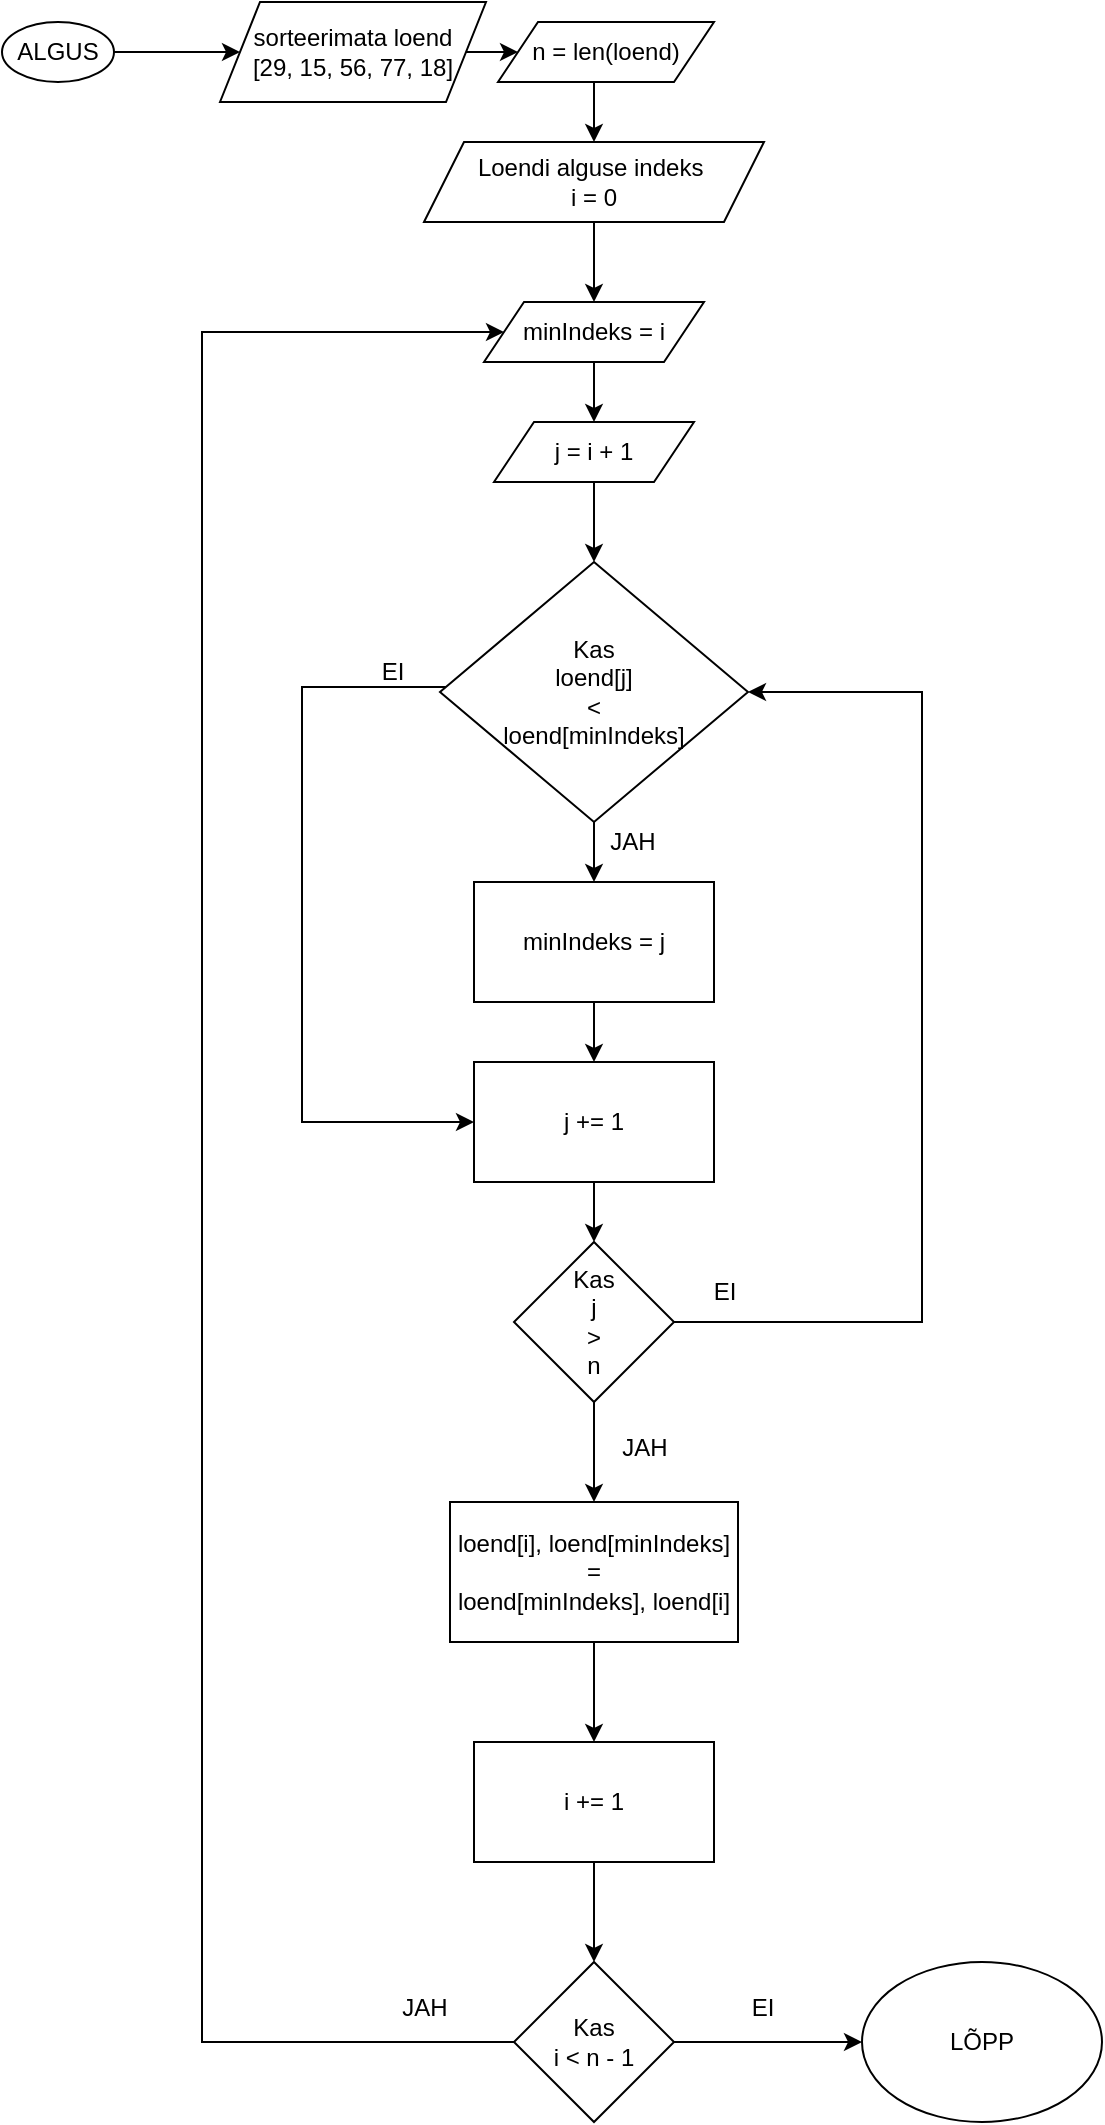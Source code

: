 <mxfile version="22.0.8" type="device">
  <diagram name="Leht-1" id="TZ58gyXaVyAIwKIcmgxT">
    <mxGraphModel dx="956" dy="500" grid="1" gridSize="10" guides="1" tooltips="1" connect="1" arrows="1" fold="1" page="1" pageScale="1" pageWidth="827" pageHeight="1169" math="0" shadow="0">
      <root>
        <mxCell id="0" />
        <mxCell id="1" parent="0" />
        <mxCell id="-A0ZZcAom3NnqgYLHM1k-38" style="edgeStyle=orthogonalEdgeStyle;rounded=0;orthogonalLoop=1;jettySize=auto;html=1;" edge="1" parent="1" source="-A0ZZcAom3NnqgYLHM1k-1" target="-A0ZZcAom3NnqgYLHM1k-3">
          <mxGeometry relative="1" as="geometry" />
        </mxCell>
        <mxCell id="-A0ZZcAom3NnqgYLHM1k-1" value="ALGUS" style="ellipse;whiteSpace=wrap;html=1;" vertex="1" parent="1">
          <mxGeometry x="20" y="50" width="56" height="30" as="geometry" />
        </mxCell>
        <mxCell id="-A0ZZcAom3NnqgYLHM1k-39" style="edgeStyle=orthogonalEdgeStyle;rounded=0;orthogonalLoop=1;jettySize=auto;html=1;exitX=1;exitY=0.5;exitDx=0;exitDy=0;entryX=0;entryY=0.5;entryDx=0;entryDy=0;" edge="1" parent="1" source="-A0ZZcAom3NnqgYLHM1k-3" target="-A0ZZcAom3NnqgYLHM1k-13">
          <mxGeometry relative="1" as="geometry" />
        </mxCell>
        <mxCell id="-A0ZZcAom3NnqgYLHM1k-3" value="sorteerimata loend&lt;br&gt;[29, 15, 56, 77, 18]" style="shape=parallelogram;perimeter=parallelogramPerimeter;whiteSpace=wrap;html=1;fixedSize=1;" vertex="1" parent="1">
          <mxGeometry x="129" y="40" width="133" height="50" as="geometry" />
        </mxCell>
        <mxCell id="-A0ZZcAom3NnqgYLHM1k-40" style="edgeStyle=orthogonalEdgeStyle;rounded=0;orthogonalLoop=1;jettySize=auto;html=1;entryX=0.5;entryY=0;entryDx=0;entryDy=0;" edge="1" parent="1" source="-A0ZZcAom3NnqgYLHM1k-13" target="-A0ZZcAom3NnqgYLHM1k-14">
          <mxGeometry relative="1" as="geometry">
            <Array as="points">
              <mxPoint x="316" y="90" />
              <mxPoint x="316" y="90" />
            </Array>
          </mxGeometry>
        </mxCell>
        <mxCell id="-A0ZZcAom3NnqgYLHM1k-13" value="n = len(loend)" style="shape=parallelogram;perimeter=parallelogramPerimeter;whiteSpace=wrap;html=1;fixedSize=1;" vertex="1" parent="1">
          <mxGeometry x="268" y="50" width="108" height="30" as="geometry" />
        </mxCell>
        <mxCell id="-A0ZZcAom3NnqgYLHM1k-41" style="edgeStyle=orthogonalEdgeStyle;rounded=0;orthogonalLoop=1;jettySize=auto;html=1;entryX=0.5;entryY=0;entryDx=0;entryDy=0;" edge="1" parent="1" source="-A0ZZcAom3NnqgYLHM1k-14" target="-A0ZZcAom3NnqgYLHM1k-15">
          <mxGeometry relative="1" as="geometry" />
        </mxCell>
        <mxCell id="-A0ZZcAom3NnqgYLHM1k-14" value="Loendi alguse indeks&amp;nbsp;&lt;br&gt;i = 0" style="shape=parallelogram;perimeter=parallelogramPerimeter;whiteSpace=wrap;html=1;fixedSize=1;" vertex="1" parent="1">
          <mxGeometry x="231" y="110" width="170" height="40" as="geometry" />
        </mxCell>
        <mxCell id="-A0ZZcAom3NnqgYLHM1k-42" style="edgeStyle=orthogonalEdgeStyle;rounded=0;orthogonalLoop=1;jettySize=auto;html=1;entryX=0.5;entryY=0;entryDx=0;entryDy=0;" edge="1" parent="1" source="-A0ZZcAom3NnqgYLHM1k-15" target="-A0ZZcAom3NnqgYLHM1k-16">
          <mxGeometry relative="1" as="geometry" />
        </mxCell>
        <mxCell id="-A0ZZcAom3NnqgYLHM1k-15" value="minIndeks = i" style="shape=parallelogram;perimeter=parallelogramPerimeter;whiteSpace=wrap;html=1;fixedSize=1;" vertex="1" parent="1">
          <mxGeometry x="261" y="190" width="110" height="30" as="geometry" />
        </mxCell>
        <mxCell id="-A0ZZcAom3NnqgYLHM1k-43" style="edgeStyle=orthogonalEdgeStyle;rounded=0;orthogonalLoop=1;jettySize=auto;html=1;entryX=0.5;entryY=0;entryDx=0;entryDy=0;" edge="1" parent="1" source="-A0ZZcAom3NnqgYLHM1k-16" target="-A0ZZcAom3NnqgYLHM1k-17">
          <mxGeometry relative="1" as="geometry" />
        </mxCell>
        <mxCell id="-A0ZZcAom3NnqgYLHM1k-16" value="j = i + 1" style="shape=parallelogram;perimeter=parallelogramPerimeter;whiteSpace=wrap;html=1;fixedSize=1;" vertex="1" parent="1">
          <mxGeometry x="266" y="250" width="100" height="30" as="geometry" />
        </mxCell>
        <mxCell id="-A0ZZcAom3NnqgYLHM1k-20" style="edgeStyle=orthogonalEdgeStyle;rounded=0;orthogonalLoop=1;jettySize=auto;html=1;entryX=0;entryY=0.5;entryDx=0;entryDy=0;" edge="1" parent="1" source="-A0ZZcAom3NnqgYLHM1k-17" target="-A0ZZcAom3NnqgYLHM1k-19">
          <mxGeometry relative="1" as="geometry">
            <Array as="points">
              <mxPoint x="170" y="382.5" />
              <mxPoint x="170" y="600" />
            </Array>
          </mxGeometry>
        </mxCell>
        <mxCell id="-A0ZZcAom3NnqgYLHM1k-22" style="edgeStyle=orthogonalEdgeStyle;rounded=0;orthogonalLoop=1;jettySize=auto;html=1;entryX=0.5;entryY=0;entryDx=0;entryDy=0;" edge="1" parent="1" source="-A0ZZcAom3NnqgYLHM1k-17" target="-A0ZZcAom3NnqgYLHM1k-18">
          <mxGeometry relative="1" as="geometry" />
        </mxCell>
        <mxCell id="-A0ZZcAom3NnqgYLHM1k-17" value="Kas&lt;br&gt;loend[j]&lt;br&gt;&amp;lt;&lt;br&gt;loend[minIndeks]" style="rhombus;whiteSpace=wrap;html=1;" vertex="1" parent="1">
          <mxGeometry x="239" y="320" width="154" height="130" as="geometry" />
        </mxCell>
        <mxCell id="-A0ZZcAom3NnqgYLHM1k-24" style="edgeStyle=orthogonalEdgeStyle;rounded=0;orthogonalLoop=1;jettySize=auto;html=1;entryX=0.5;entryY=0;entryDx=0;entryDy=0;" edge="1" parent="1" source="-A0ZZcAom3NnqgYLHM1k-18" target="-A0ZZcAom3NnqgYLHM1k-19">
          <mxGeometry relative="1" as="geometry" />
        </mxCell>
        <mxCell id="-A0ZZcAom3NnqgYLHM1k-18" value="minIndeks = j" style="rounded=0;whiteSpace=wrap;html=1;" vertex="1" parent="1">
          <mxGeometry x="256" y="480" width="120" height="60" as="geometry" />
        </mxCell>
        <mxCell id="-A0ZZcAom3NnqgYLHM1k-45" style="edgeStyle=orthogonalEdgeStyle;rounded=0;orthogonalLoop=1;jettySize=auto;html=1;entryX=0.5;entryY=0;entryDx=0;entryDy=0;" edge="1" parent="1" source="-A0ZZcAom3NnqgYLHM1k-19" target="-A0ZZcAom3NnqgYLHM1k-25">
          <mxGeometry relative="1" as="geometry" />
        </mxCell>
        <mxCell id="-A0ZZcAom3NnqgYLHM1k-19" value="j += 1" style="rounded=0;whiteSpace=wrap;html=1;" vertex="1" parent="1">
          <mxGeometry x="256" y="570" width="120" height="60" as="geometry" />
        </mxCell>
        <mxCell id="-A0ZZcAom3NnqgYLHM1k-21" value="JAH" style="text;html=1;align=center;verticalAlign=middle;resizable=0;points=[];autosize=1;strokeColor=none;fillColor=none;" vertex="1" parent="1">
          <mxGeometry x="310" y="445" width="50" height="30" as="geometry" />
        </mxCell>
        <mxCell id="-A0ZZcAom3NnqgYLHM1k-23" value="EI" style="text;html=1;align=center;verticalAlign=middle;resizable=0;points=[];autosize=1;strokeColor=none;fillColor=none;" vertex="1" parent="1">
          <mxGeometry x="200" y="360" width="30" height="30" as="geometry" />
        </mxCell>
        <mxCell id="-A0ZZcAom3NnqgYLHM1k-44" style="edgeStyle=orthogonalEdgeStyle;rounded=0;orthogonalLoop=1;jettySize=auto;html=1;entryX=1;entryY=0.5;entryDx=0;entryDy=0;" edge="1" parent="1" source="-A0ZZcAom3NnqgYLHM1k-25" target="-A0ZZcAom3NnqgYLHM1k-17">
          <mxGeometry relative="1" as="geometry">
            <mxPoint x="550" y="480" as="targetPoint" />
            <Array as="points">
              <mxPoint x="480" y="700" />
              <mxPoint x="480" y="385" />
            </Array>
          </mxGeometry>
        </mxCell>
        <mxCell id="-A0ZZcAom3NnqgYLHM1k-47" style="edgeStyle=orthogonalEdgeStyle;rounded=0;orthogonalLoop=1;jettySize=auto;html=1;entryX=0.5;entryY=0;entryDx=0;entryDy=0;" edge="1" parent="1" source="-A0ZZcAom3NnqgYLHM1k-25" target="-A0ZZcAom3NnqgYLHM1k-46">
          <mxGeometry relative="1" as="geometry" />
        </mxCell>
        <mxCell id="-A0ZZcAom3NnqgYLHM1k-25" value="Kas&lt;br&gt;j&lt;br&gt;&amp;gt;&lt;br&gt;n" style="rhombus;whiteSpace=wrap;html=1;" vertex="1" parent="1">
          <mxGeometry x="276" y="660" width="80" height="80" as="geometry" />
        </mxCell>
        <mxCell id="-A0ZZcAom3NnqgYLHM1k-27" value="EI" style="text;html=1;align=center;verticalAlign=middle;resizable=0;points=[];autosize=1;strokeColor=none;fillColor=none;" vertex="1" parent="1">
          <mxGeometry x="366" y="670" width="30" height="30" as="geometry" />
        </mxCell>
        <mxCell id="-A0ZZcAom3NnqgYLHM1k-50" style="edgeStyle=orthogonalEdgeStyle;rounded=0;orthogonalLoop=1;jettySize=auto;html=1;entryX=0.5;entryY=0;entryDx=0;entryDy=0;" edge="1" parent="1" source="-A0ZZcAom3NnqgYLHM1k-46" target="-A0ZZcAom3NnqgYLHM1k-49">
          <mxGeometry relative="1" as="geometry" />
        </mxCell>
        <mxCell id="-A0ZZcAom3NnqgYLHM1k-46" value="loend[i], loend[minIndeks]&lt;br&gt;=&lt;br&gt;loend[minIndeks], loend[i]" style="rounded=0;whiteSpace=wrap;html=1;" vertex="1" parent="1">
          <mxGeometry x="244" y="790" width="144" height="70" as="geometry" />
        </mxCell>
        <mxCell id="-A0ZZcAom3NnqgYLHM1k-48" value="JAH" style="text;html=1;align=center;verticalAlign=middle;resizable=0;points=[];autosize=1;strokeColor=none;fillColor=none;" vertex="1" parent="1">
          <mxGeometry x="316" y="748" width="50" height="30" as="geometry" />
        </mxCell>
        <mxCell id="-A0ZZcAom3NnqgYLHM1k-52" style="edgeStyle=orthogonalEdgeStyle;rounded=0;orthogonalLoop=1;jettySize=auto;html=1;entryX=0.5;entryY=0;entryDx=0;entryDy=0;" edge="1" parent="1" source="-A0ZZcAom3NnqgYLHM1k-49" target="-A0ZZcAom3NnqgYLHM1k-51">
          <mxGeometry relative="1" as="geometry" />
        </mxCell>
        <mxCell id="-A0ZZcAom3NnqgYLHM1k-49" value="i += 1" style="rounded=0;whiteSpace=wrap;html=1;" vertex="1" parent="1">
          <mxGeometry x="256" y="910" width="120" height="60" as="geometry" />
        </mxCell>
        <mxCell id="-A0ZZcAom3NnqgYLHM1k-53" style="edgeStyle=orthogonalEdgeStyle;rounded=0;orthogonalLoop=1;jettySize=auto;html=1;entryX=0;entryY=0.5;entryDx=0;entryDy=0;" edge="1" parent="1" source="-A0ZZcAom3NnqgYLHM1k-51" target="-A0ZZcAom3NnqgYLHM1k-15">
          <mxGeometry relative="1" as="geometry">
            <Array as="points">
              <mxPoint x="120" y="1060" />
              <mxPoint x="120" y="205" />
            </Array>
          </mxGeometry>
        </mxCell>
        <mxCell id="-A0ZZcAom3NnqgYLHM1k-56" style="edgeStyle=orthogonalEdgeStyle;rounded=0;orthogonalLoop=1;jettySize=auto;html=1;entryX=0;entryY=0.5;entryDx=0;entryDy=0;" edge="1" parent="1" source="-A0ZZcAom3NnqgYLHM1k-51" target="-A0ZZcAom3NnqgYLHM1k-55">
          <mxGeometry relative="1" as="geometry" />
        </mxCell>
        <mxCell id="-A0ZZcAom3NnqgYLHM1k-51" value="Kas&lt;br&gt;i &amp;lt; n - 1" style="rhombus;whiteSpace=wrap;html=1;" vertex="1" parent="1">
          <mxGeometry x="276" y="1020" width="80" height="80" as="geometry" />
        </mxCell>
        <mxCell id="-A0ZZcAom3NnqgYLHM1k-54" value="JAH" style="text;html=1;align=center;verticalAlign=middle;resizable=0;points=[];autosize=1;strokeColor=none;fillColor=none;" vertex="1" parent="1">
          <mxGeometry x="206" y="1028" width="50" height="30" as="geometry" />
        </mxCell>
        <mxCell id="-A0ZZcAom3NnqgYLHM1k-55" value="LÕPP" style="ellipse;whiteSpace=wrap;html=1;" vertex="1" parent="1">
          <mxGeometry x="450" y="1020" width="120" height="80" as="geometry" />
        </mxCell>
        <mxCell id="-A0ZZcAom3NnqgYLHM1k-57" value="EI" style="text;html=1;align=center;verticalAlign=middle;resizable=0;points=[];autosize=1;strokeColor=none;fillColor=none;" vertex="1" parent="1">
          <mxGeometry x="385" y="1028" width="30" height="30" as="geometry" />
        </mxCell>
      </root>
    </mxGraphModel>
  </diagram>
</mxfile>
